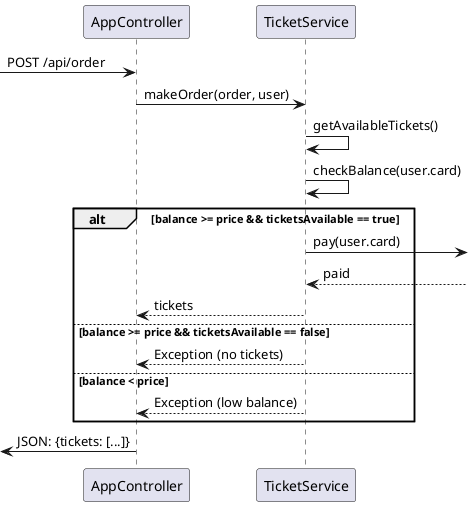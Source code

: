 @startuml
    [-> AppController: POST /api/order
    AppController -> TicketService: makeOrder(order, user)
    TicketService -> TicketService: getAvailableTickets()
    TicketService -> TicketService: checkBalance(user.card)
    alt balance >= price && ticketsAvailable == true
        TicketService ->] : pay(user.card)
        TicketService <--] : paid
        TicketService --> AppController: tickets
    else balance >= price && ticketsAvailable == false
        TicketService --> AppController: Exception (no tickets)
    else balance < price
        TicketService --> AppController: Exception (low balance)
    end
    [<- AppController: JSON: {tickets: [...]}
@enduml
